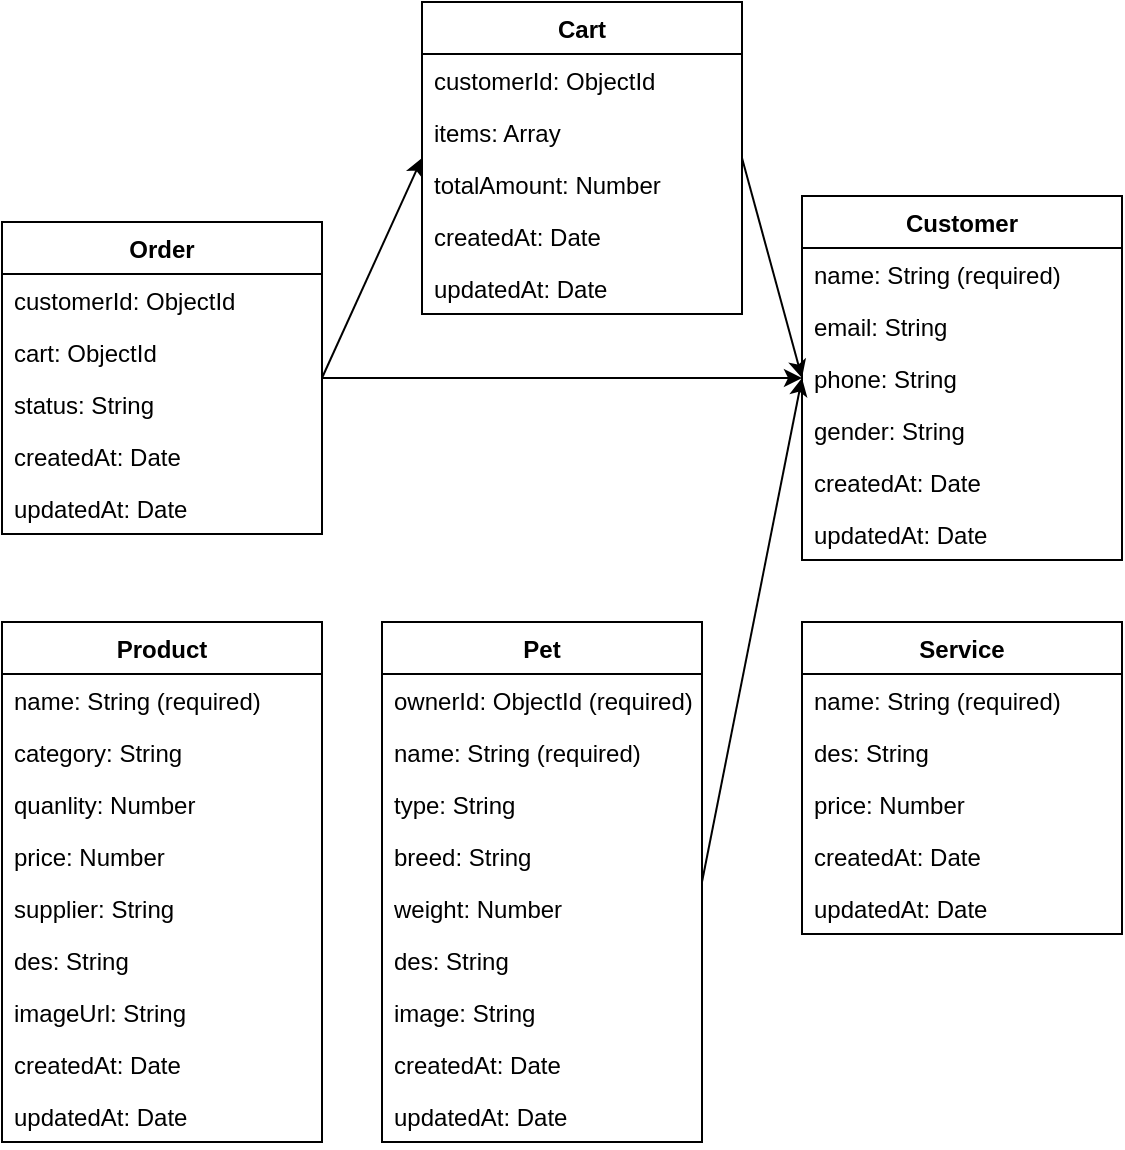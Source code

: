 <mxfile version="26.2.13">
  <diagram name="Database Schema" id="0">
    <mxGraphModel dx="1667" dy="1912" grid="1" gridSize="10" guides="1" tooltips="1" connect="1" arrows="1" fold="1" page="1" pageScale="1" pageWidth="827" pageHeight="1169" math="0" shadow="0">
      <root>
        <mxCell id="0" />
        <mxCell id="1" parent="0" />
        <mxCell id="Order" value="Order" style="swimlane;fontStyle=1;align=center;verticalAlign=top;childLayout=stackLayout;horizontal=1;startSize=26;fillColor=none;horizontalStack=0;resizeParent=1;resizeParentMax=0;resizeLast=0;collapsible=1;marginBottom=0;" parent="1" vertex="1">
          <mxGeometry x="20" y="20" width="160" height="156" as="geometry" />
        </mxCell>
        <mxCell id="Order_customerId" value="customerId: ObjectId" style="text;strokeColor=none;fillColor=none;align=left;verticalAlign=top;spacingLeft=4;spacingRight=4;overflow=hidden;rotatable=0;points=[[0,0.5],[1,0.5]];portConstraint=eastwest;" parent="Order" vertex="1">
          <mxGeometry y="26" width="160" height="26" as="geometry" />
        </mxCell>
        <mxCell id="Order_cart" value="cart: ObjectId" style="text;strokeColor=none;fillColor=none;align=left;verticalAlign=top;spacingLeft=4;spacingRight=4;overflow=hidden;rotatable=0;points=[[0,0.5],[1,0.5]];portConstraint=eastwest;" parent="Order" vertex="1">
          <mxGeometry y="52" width="160" height="26" as="geometry" />
        </mxCell>
        <mxCell id="Order_status" value="status: String" style="text;strokeColor=none;fillColor=none;align=left;verticalAlign=top;spacingLeft=4;spacingRight=4;overflow=hidden;rotatable=0;points=[[0,0.5],[1,0.5]];portConstraint=eastwest;" parent="Order" vertex="1">
          <mxGeometry y="78" width="160" height="26" as="geometry" />
        </mxCell>
        <mxCell id="Order_createdAt" value="createdAt: Date" style="text;strokeColor=none;fillColor=none;align=left;verticalAlign=top;spacingLeft=4;spacingRight=4;overflow=hidden;rotatable=0;points=[[0,0.5],[1,0.5]];portConstraint=eastwest;" parent="Order" vertex="1">
          <mxGeometry y="104" width="160" height="26" as="geometry" />
        </mxCell>
        <mxCell id="Order_updatedAt" value="updatedAt: Date" style="text;strokeColor=none;fillColor=none;align=left;verticalAlign=top;spacingLeft=4;spacingRight=4;overflow=hidden;rotatable=0;points=[[0,0.5],[1,0.5]];portConstraint=eastwest;" parent="Order" vertex="1">
          <mxGeometry y="130" width="160" height="26" as="geometry" />
        </mxCell>
        <mxCell id="Customer" value="Customer" style="swimlane;fontStyle=1;align=center;verticalAlign=top;childLayout=stackLayout;horizontal=1;startSize=26;fillColor=none;horizontalStack=0;resizeParent=1;resizeParentMax=0;resizeLast=0;collapsible=1;marginBottom=0;" parent="1" vertex="1">
          <mxGeometry x="420" y="7" width="160" height="182" as="geometry" />
        </mxCell>
        <mxCell id="Customer_name" value="name: String (required)" style="text;strokeColor=none;fillColor=none;align=left;verticalAlign=top;spacingLeft=4;spacingRight=4;overflow=hidden;rotatable=0;points=[[0,0.5],[1,0.5]];portConstraint=eastwest;" parent="Customer" vertex="1">
          <mxGeometry y="26" width="160" height="26" as="geometry" />
        </mxCell>
        <mxCell id="Customer_email" value="email: String" style="text;strokeColor=none;fillColor=none;align=left;verticalAlign=top;spacingLeft=4;spacingRight=4;overflow=hidden;rotatable=0;points=[[0,0.5],[1,0.5]];portConstraint=eastwest;" parent="Customer" vertex="1">
          <mxGeometry y="52" width="160" height="26" as="geometry" />
        </mxCell>
        <mxCell id="Customer_phone" value="phone: String" style="text;strokeColor=none;fillColor=none;align=left;verticalAlign=top;spacingLeft=4;spacingRight=4;overflow=hidden;rotatable=0;points=[[0,0.5],[1,0.5]];portConstraint=eastwest;" parent="Customer" vertex="1">
          <mxGeometry y="78" width="160" height="26" as="geometry" />
        </mxCell>
        <mxCell id="Customer_gender" value="gender: String" style="text;strokeColor=none;fillColor=none;align=left;verticalAlign=top;spacingLeft=4;spacingRight=4;overflow=hidden;rotatable=0;points=[[0,0.5],[1,0.5]];portConstraint=eastwest;" parent="Customer" vertex="1">
          <mxGeometry y="104" width="160" height="26" as="geometry" />
        </mxCell>
        <mxCell id="Customer_createdAt" value="createdAt: Date" style="text;strokeColor=none;fillColor=none;align=left;verticalAlign=top;spacingLeft=4;spacingRight=4;overflow=hidden;rotatable=0;points=[[0,0.5],[1,0.5]];portConstraint=eastwest;" parent="Customer" vertex="1">
          <mxGeometry y="130" width="160" height="26" as="geometry" />
        </mxCell>
        <mxCell id="Customer_updatedAt" value="updatedAt: Date" style="text;strokeColor=none;fillColor=none;align=left;verticalAlign=top;spacingLeft=4;spacingRight=4;overflow=hidden;rotatable=0;points=[[0,0.5],[1,0.5]];portConstraint=eastwest;" parent="Customer" vertex="1">
          <mxGeometry y="156" width="160" height="26" as="geometry" />
        </mxCell>
        <mxCell id="Cart" value="Cart" style="swimlane;fontStyle=1;align=center;verticalAlign=top;childLayout=stackLayout;horizontal=1;startSize=26;fillColor=none;horizontalStack=0;resizeParent=1;resizeParentMax=0;resizeLast=0;collapsible=1;marginBottom=0;" parent="1" vertex="1">
          <mxGeometry x="230" y="-90" width="160" height="156" as="geometry" />
        </mxCell>
        <mxCell id="Cart_customerId" value="customerId: ObjectId" style="text;strokeColor=none;fillColor=none;align=left;verticalAlign=top;spacingLeft=4;spacingRight=4;overflow=hidden;rotatable=0;points=[[0,0.5],[1,0.5]];portConstraint=eastwest;" parent="Cart" vertex="1">
          <mxGeometry y="26" width="160" height="26" as="geometry" />
        </mxCell>
        <mxCell id="Cart_items" value="items: Array" style="text;strokeColor=none;fillColor=none;align=left;verticalAlign=top;spacingLeft=4;spacingRight=4;overflow=hidden;rotatable=0;points=[[0,0.5],[1,0.5]];portConstraint=eastwest;" parent="Cart" vertex="1">
          <mxGeometry y="52" width="160" height="26" as="geometry" />
        </mxCell>
        <mxCell id="Cart_totalAmount" value="totalAmount: Number" style="text;strokeColor=none;fillColor=none;align=left;verticalAlign=top;spacingLeft=4;spacingRight=4;overflow=hidden;rotatable=0;points=[[0,0.5],[1,0.5]];portConstraint=eastwest;" parent="Cart" vertex="1">
          <mxGeometry y="78" width="160" height="26" as="geometry" />
        </mxCell>
        <mxCell id="Cart_createdAt" value="createdAt: Date" style="text;strokeColor=none;fillColor=none;align=left;verticalAlign=top;spacingLeft=4;spacingRight=4;overflow=hidden;rotatable=0;points=[[0,0.5],[1,0.5]];portConstraint=eastwest;" parent="Cart" vertex="1">
          <mxGeometry y="104" width="160" height="26" as="geometry" />
        </mxCell>
        <mxCell id="Cart_updatedAt" value="updatedAt: Date" style="text;strokeColor=none;fillColor=none;align=left;verticalAlign=top;spacingLeft=4;spacingRight=4;overflow=hidden;rotatable=0;points=[[0,0.5],[1,0.5]];portConstraint=eastwest;" parent="Cart" vertex="1">
          <mxGeometry y="130" width="160" height="26" as="geometry" />
        </mxCell>
        <mxCell id="Product" value="Product" style="swimlane;fontStyle=1;align=center;verticalAlign=top;childLayout=stackLayout;horizontal=1;startSize=26;fillColor=none;horizontalStack=0;resizeParent=1;resizeParentMax=0;resizeLast=0;collapsible=1;marginBottom=0;" parent="1" vertex="1">
          <mxGeometry x="20" y="220" width="160" height="260" as="geometry" />
        </mxCell>
        <mxCell id="Product_name" value="name: String (required)" style="text;strokeColor=none;fillColor=none;align=left;verticalAlign=top;spacingLeft=4;spacingRight=4;overflow=hidden;rotatable=0;points=[[0,0.5],[1,0.5]];portConstraint=eastwest;" parent="Product" vertex="1">
          <mxGeometry y="26" width="160" height="26" as="geometry" />
        </mxCell>
        <mxCell id="Product_category" value="category: String" style="text;strokeColor=none;fillColor=none;align=left;verticalAlign=top;spacingLeft=4;spacingRight=4;overflow=hidden;rotatable=0;points=[[0,0.5],[1,0.5]];portConstraint=eastwest;" parent="Product" vertex="1">
          <mxGeometry y="52" width="160" height="26" as="geometry" />
        </mxCell>
        <mxCell id="Product_quanlity" value="quanlity: Number" style="text;strokeColor=none;fillColor=none;align=left;verticalAlign=top;spacingLeft=4;spacingRight=4;overflow=hidden;rotatable=0;points=[[0,0.5],[1,0.5]];portConstraint=eastwest;" parent="Product" vertex="1">
          <mxGeometry y="78" width="160" height="26" as="geometry" />
        </mxCell>
        <mxCell id="Product_price" value="price: Number" style="text;strokeColor=none;fillColor=none;align=left;verticalAlign=top;spacingLeft=4;spacingRight=4;overflow=hidden;rotatable=0;points=[[0,0.5],[1,0.5]];portConstraint=eastwest;" parent="Product" vertex="1">
          <mxGeometry y="104" width="160" height="26" as="geometry" />
        </mxCell>
        <mxCell id="Product_supplier" value="supplier: String" style="text;strokeColor=none;fillColor=none;align=left;verticalAlign=top;spacingLeft=4;spacingRight=4;overflow=hidden;rotatable=0;points=[[0,0.5],[1,0.5]];portConstraint=eastwest;" parent="Product" vertex="1">
          <mxGeometry y="130" width="160" height="26" as="geometry" />
        </mxCell>
        <mxCell id="Product_des" value="des: String" style="text;strokeColor=none;fillColor=none;align=left;verticalAlign=top;spacingLeft=4;spacingRight=4;overflow=hidden;rotatable=0;points=[[0,0.5],[1,0.5]];portConstraint=eastwest;" parent="Product" vertex="1">
          <mxGeometry y="156" width="160" height="26" as="geometry" />
        </mxCell>
        <mxCell id="Product_imageUrl" value="imageUrl: String" style="text;strokeColor=none;fillColor=none;align=left;verticalAlign=top;spacingLeft=4;spacingRight=4;overflow=hidden;rotatable=0;points=[[0,0.5],[1,0.5]];portConstraint=eastwest;" parent="Product" vertex="1">
          <mxGeometry y="182" width="160" height="26" as="geometry" />
        </mxCell>
        <mxCell id="Product_createdAt" value="createdAt: Date" style="text;strokeColor=none;fillColor=none;align=left;verticalAlign=top;spacingLeft=4;spacingRight=4;overflow=hidden;rotatable=0;points=[[0,0.5],[1,0.5]];portConstraint=eastwest;" parent="Product" vertex="1">
          <mxGeometry y="208" width="160" height="26" as="geometry" />
        </mxCell>
        <mxCell id="Product_updatedAt" value="updatedAt: Date" style="text;strokeColor=none;fillColor=none;align=left;verticalAlign=top;spacingLeft=4;spacingRight=4;overflow=hidden;rotatable=0;points=[[0,0.5],[1,0.5]];portConstraint=eastwest;" parent="Product" vertex="1">
          <mxGeometry y="234" width="160" height="26" as="geometry" />
        </mxCell>
        <mxCell id="Pet" value="Pet" style="swimlane;fontStyle=1;align=center;verticalAlign=top;childLayout=stackLayout;horizontal=1;startSize=26;fillColor=none;horizontalStack=0;resizeParent=1;resizeParentMax=0;resizeLast=0;collapsible=1;marginBottom=0;" parent="1" vertex="1">
          <mxGeometry x="210" y="220" width="160" height="260" as="geometry" />
        </mxCell>
        <mxCell id="Pet_ownerId" value="ownerId: ObjectId (required)" style="text;strokeColor=none;fillColor=none;align=left;verticalAlign=top;spacingLeft=4;spacingRight=4;overflow=hidden;rotatable=0;points=[[0,0.5],[1,0.5]];portConstraint=eastwest;" parent="Pet" vertex="1">
          <mxGeometry y="26" width="160" height="26" as="geometry" />
        </mxCell>
        <mxCell id="Pet_name" value="name: String (required)" style="text;strokeColor=none;fillColor=none;align=left;verticalAlign=top;spacingLeft=4;spacingRight=4;overflow=hidden;rotatable=0;points=[[0,0.5],[1,0.5]];portConstraint=eastwest;" parent="Pet" vertex="1">
          <mxGeometry y="52" width="160" height="26" as="geometry" />
        </mxCell>
        <mxCell id="Pet_type" value="type: String" style="text;strokeColor=none;fillColor=none;align=left;verticalAlign=top;spacingLeft=4;spacingRight=4;overflow=hidden;rotatable=0;points=[[0,0.5],[1,0.5]];portConstraint=eastwest;" parent="Pet" vertex="1">
          <mxGeometry y="78" width="160" height="26" as="geometry" />
        </mxCell>
        <mxCell id="Pet_breed" value="breed: String" style="text;strokeColor=none;fillColor=none;align=left;verticalAlign=top;spacingLeft=4;spacingRight=4;overflow=hidden;rotatable=0;points=[[0,0.5],[1,0.5]];portConstraint=eastwest;" parent="Pet" vertex="1">
          <mxGeometry y="104" width="160" height="26" as="geometry" />
        </mxCell>
        <mxCell id="Pet_weight" value="weight: Number" style="text;strokeColor=none;fillColor=none;align=left;verticalAlign=top;spacingLeft=4;spacingRight=4;overflow=hidden;rotatable=0;points=[[0,0.5],[1,0.5]];portConstraint=eastwest;" parent="Pet" vertex="1">
          <mxGeometry y="130" width="160" height="26" as="geometry" />
        </mxCell>
        <mxCell id="Pet_des" value="des: String" style="text;strokeColor=none;fillColor=none;align=left;verticalAlign=top;spacingLeft=4;spacingRight=4;overflow=hidden;rotatable=0;points=[[0,0.5],[1,0.5]];portConstraint=eastwest;" parent="Pet" vertex="1">
          <mxGeometry y="156" width="160" height="26" as="geometry" />
        </mxCell>
        <mxCell id="Pet_image" value="image: String" style="text;strokeColor=none;fillColor=none;align=left;verticalAlign=top;spacingLeft=4;spacingRight=4;overflow=hidden;rotatable=0;points=[[0,0.5],[1,0.5]];portConstraint=eastwest;" parent="Pet" vertex="1">
          <mxGeometry y="182" width="160" height="26" as="geometry" />
        </mxCell>
        <mxCell id="Pet_createdAt" value="createdAt: Date" style="text;strokeColor=none;fillColor=none;align=left;verticalAlign=top;spacingLeft=4;spacingRight=4;overflow=hidden;rotatable=0;points=[[0,0.5],[1,0.5]];portConstraint=eastwest;" parent="Pet" vertex="1">
          <mxGeometry y="208" width="160" height="26" as="geometry" />
        </mxCell>
        <mxCell id="Pet_updatedAt" value="updatedAt: Date" style="text;strokeColor=none;fillColor=none;align=left;verticalAlign=top;spacingLeft=4;spacingRight=4;overflow=hidden;rotatable=0;points=[[0,0.5],[1,0.5]];portConstraint=eastwest;" parent="Pet" vertex="1">
          <mxGeometry y="234" width="160" height="26" as="geometry" />
        </mxCell>
        <mxCell id="Service" value="Service" style="swimlane;fontStyle=1;align=center;verticalAlign=top;childLayout=stackLayout;horizontal=1;startSize=26;fillColor=none;horizontalStack=0;resizeParent=1;resizeParentMax=0;resizeLast=0;collapsible=1;marginBottom=0;" parent="1" vertex="1">
          <mxGeometry x="420" y="220" width="160" height="156" as="geometry" />
        </mxCell>
        <mxCell id="Service_name" value="name: String (required)" style="text;strokeColor=none;fillColor=none;align=left;verticalAlign=top;spacingLeft=4;spacingRight=4;overflow=hidden;rotatable=0;points=[[0,0.5],[1,0.5]];portConstraint=eastwest;" parent="Service" vertex="1">
          <mxGeometry y="26" width="160" height="26" as="geometry" />
        </mxCell>
        <mxCell id="Service_des" value="des: String" style="text;strokeColor=none;fillColor=none;align=left;verticalAlign=top;spacingLeft=4;spacingRight=4;overflow=hidden;rotatable=0;points=[[0,0.5],[1,0.5]];portConstraint=eastwest;" parent="Service" vertex="1">
          <mxGeometry y="52" width="160" height="26" as="geometry" />
        </mxCell>
        <mxCell id="Service_price" value="price: Number" style="text;strokeColor=none;fillColor=none;align=left;verticalAlign=top;spacingLeft=4;spacingRight=4;overflow=hidden;rotatable=0;points=[[0,0.5],[1,0.5]];portConstraint=eastwest;" parent="Service" vertex="1">
          <mxGeometry y="78" width="160" height="26" as="geometry" />
        </mxCell>
        <mxCell id="Service_createdAt" value="createdAt: Date" style="text;strokeColor=none;fillColor=none;align=left;verticalAlign=top;spacingLeft=4;spacingRight=4;overflow=hidden;rotatable=0;points=[[0,0.5],[1,0.5]];portConstraint=eastwest;" parent="Service" vertex="1">
          <mxGeometry y="104" width="160" height="26" as="geometry" />
        </mxCell>
        <mxCell id="Service_updatedAt" value="updatedAt: Date" style="text;strokeColor=none;fillColor=none;align=left;verticalAlign=top;spacingLeft=4;spacingRight=4;overflow=hidden;rotatable=0;points=[[0,0.5],[1,0.5]];portConstraint=eastwest;" parent="Service" vertex="1">
          <mxGeometry y="130" width="160" height="26" as="geometry" />
        </mxCell>
        <mxCell id="rel_Order_Customer" style="edgeStyle=none;curved=1;rounded=0;orthogonalLoop=1;jettySize=auto;html=1;exitX=1;exitY=0.5;exitDx=0;exitDy=0;entryX=0;entryY=0.5;entryDx=0;entryDy=0;" parent="1" source="Order" target="Customer" edge="1">
          <mxGeometry relative="1" as="geometry" />
        </mxCell>
        <mxCell id="rel_Order_Cart" style="edgeStyle=none;curved=1;rounded=0;orthogonalLoop=1;jettySize=auto;html=1;exitX=1;exitY=0.5;exitDx=0;exitDy=0;entryX=0;entryY=0.5;entryDx=0;entryDy=0;" parent="1" source="Order" target="Cart" edge="1">
          <mxGeometry relative="1" as="geometry" />
        </mxCell>
        <mxCell id="rel_Cart_Customer" style="edgeStyle=none;curved=1;rounded=0;orthogonalLoop=1;jettySize=auto;html=1;exitX=1;exitY=0.5;exitDx=0;exitDy=0;entryX=0;entryY=0.5;entryDx=0;entryDy=0;" parent="1" source="Cart" target="Customer" edge="1">
          <mxGeometry relative="1" as="geometry" />
        </mxCell>
        <mxCell id="rel_Pet_Customer" style="edgeStyle=none;curved=1;rounded=0;orthogonalLoop=1;jettySize=auto;html=1;exitX=1;exitY=0.5;exitDx=0;exitDy=0;entryX=0;entryY=0.5;entryDx=0;entryDy=0;" parent="1" source="Pet" target="Customer" edge="1">
          <mxGeometry relative="1" as="geometry" />
        </mxCell>
      </root>
    </mxGraphModel>
  </diagram>
</mxfile>
